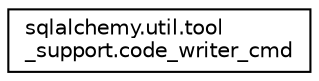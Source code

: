 digraph "Graphical Class Hierarchy"
{
 // LATEX_PDF_SIZE
  edge [fontname="Helvetica",fontsize="10",labelfontname="Helvetica",labelfontsize="10"];
  node [fontname="Helvetica",fontsize="10",shape=record];
  rankdir="LR";
  Node0 [label="sqlalchemy.util.tool\l_support.code_writer_cmd",height=0.2,width=0.4,color="black", fillcolor="white", style="filled",URL="$classsqlalchemy_1_1util_1_1tool__support_1_1code__writer__cmd.html",tooltip=" "];
}
